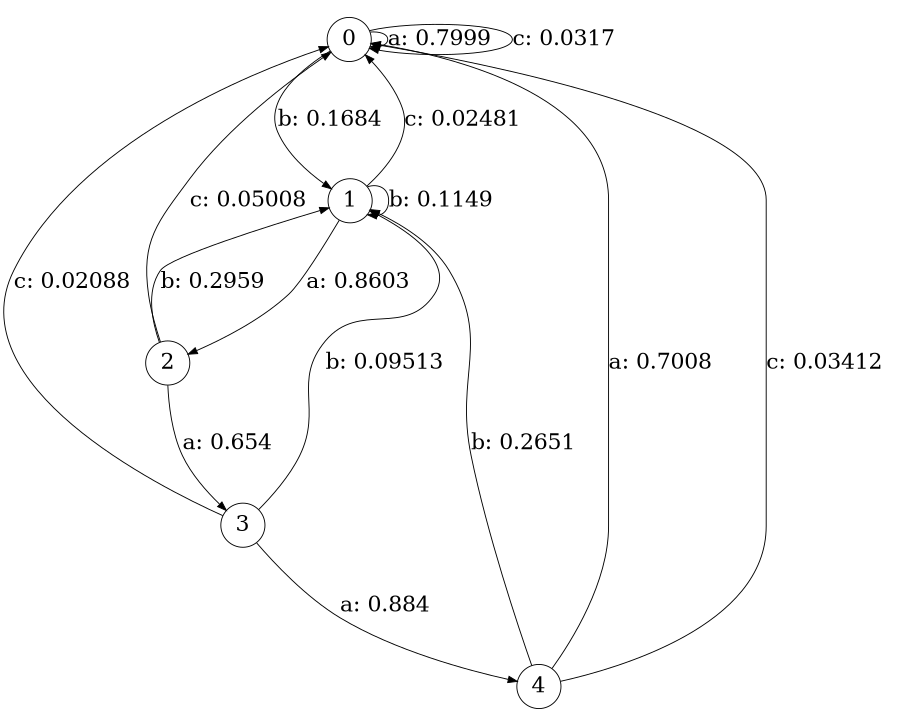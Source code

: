 digraph "d2-500nw-t0-cen-SML" {
size = "6,8.5";
ratio = "fill";
node [shape = circle];
node [fontsize = 24];
edge [fontsize = 24];
0 -> 0 [label = "a: 0.7999   "];
0 -> 1 [label = "b: 0.1684   "];
0 -> 0 [label = "c: 0.0317   "];
1 -> 2 [label = "a: 0.8603   "];
1 -> 1 [label = "b: 0.1149   "];
1 -> 0 [label = "c: 0.02481  "];
2 -> 3 [label = "a: 0.654    "];
2 -> 1 [label = "b: 0.2959   "];
2 -> 0 [label = "c: 0.05008  "];
3 -> 4 [label = "a: 0.884    "];
3 -> 1 [label = "b: 0.09513  "];
3 -> 0 [label = "c: 0.02088  "];
4 -> 0 [label = "a: 0.7008   "];
4 -> 1 [label = "b: 0.2651   "];
4 -> 0 [label = "c: 0.03412  "];
}